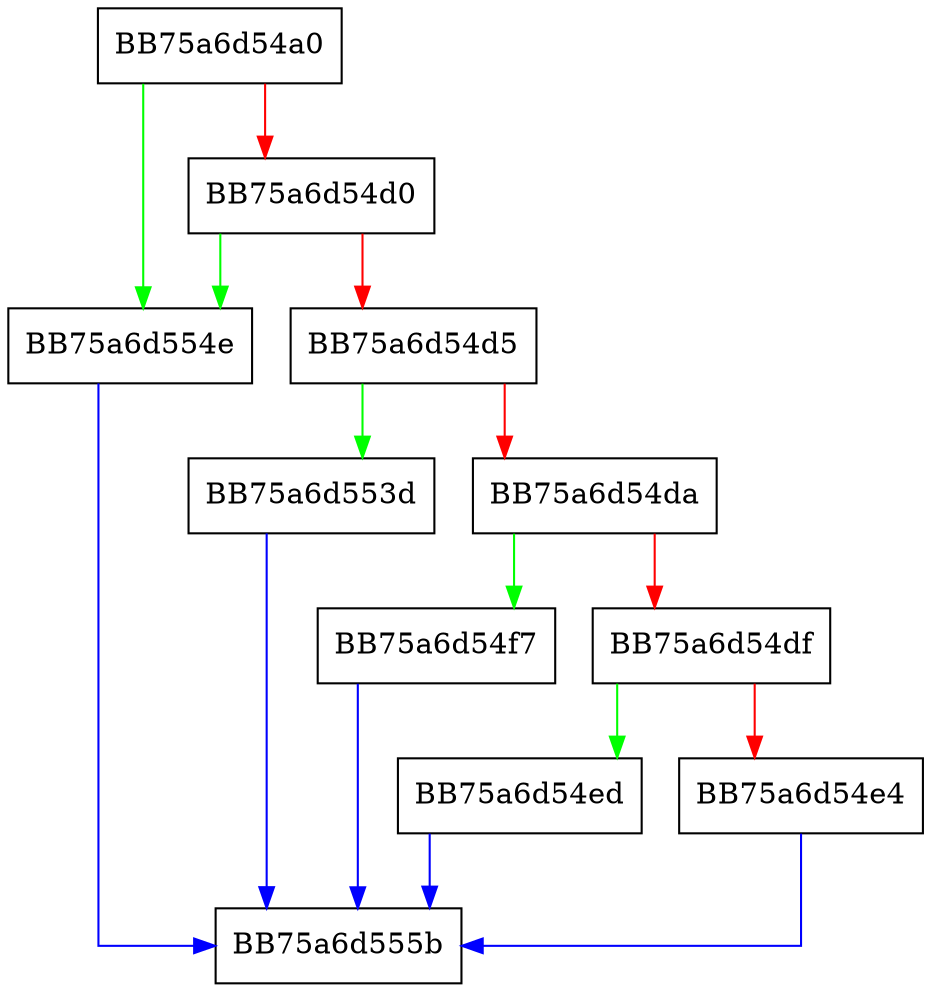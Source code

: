 digraph getop_ptr_013 {
  node [shape="box"];
  graph [splines=ortho];
  BB75a6d54a0 -> BB75a6d554e [color="green"];
  BB75a6d54a0 -> BB75a6d54d0 [color="red"];
  BB75a6d54d0 -> BB75a6d554e [color="green"];
  BB75a6d54d0 -> BB75a6d54d5 [color="red"];
  BB75a6d54d5 -> BB75a6d553d [color="green"];
  BB75a6d54d5 -> BB75a6d54da [color="red"];
  BB75a6d54da -> BB75a6d54f7 [color="green"];
  BB75a6d54da -> BB75a6d54df [color="red"];
  BB75a6d54df -> BB75a6d54ed [color="green"];
  BB75a6d54df -> BB75a6d54e4 [color="red"];
  BB75a6d54e4 -> BB75a6d555b [color="blue"];
  BB75a6d54ed -> BB75a6d555b [color="blue"];
  BB75a6d54f7 -> BB75a6d555b [color="blue"];
  BB75a6d553d -> BB75a6d555b [color="blue"];
  BB75a6d554e -> BB75a6d555b [color="blue"];
}